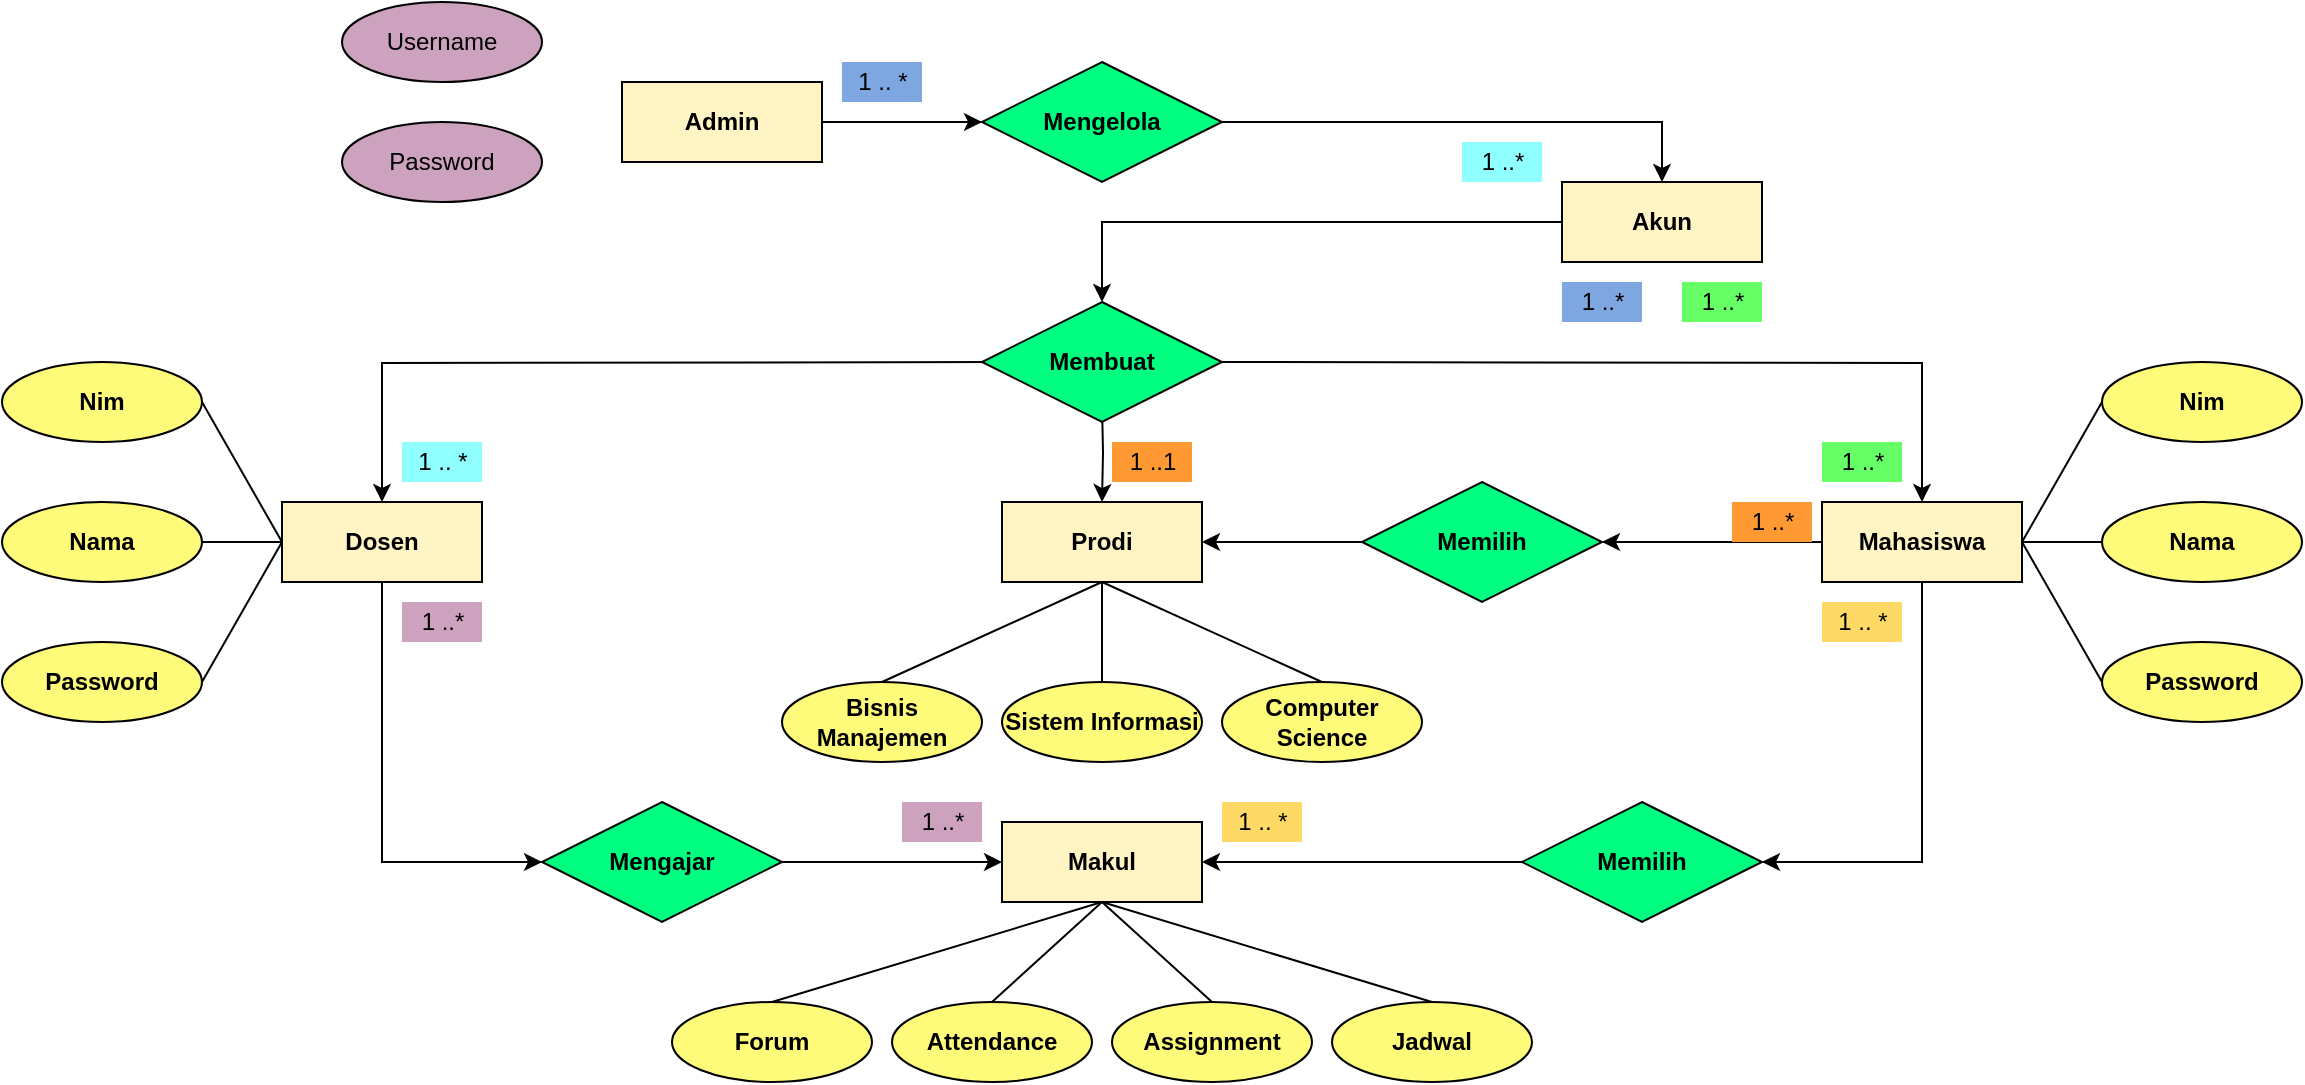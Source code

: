 <mxfile version="14.4.6" type="github">
  <diagram id="_UeT4WOGDypy5cC7ZMxa" name="Page-1">
    <mxGraphModel dx="2214" dy="1707" grid="1" gridSize="10" guides="1" tooltips="1" connect="1" arrows="1" fold="1" page="1" pageScale="1" pageWidth="850" pageHeight="1100" math="0" shadow="0">
      <root>
        <mxCell id="0" />
        <mxCell id="1" parent="0" />
        <mxCell id="3qCYc2ClhlNUeKQf3uaD-1" value="Bisnis Manajemen" style="ellipse;whiteSpace=wrap;html=1;align=center;fontStyle=1;fillColor=#FFFB7A;" parent="1" vertex="1">
          <mxGeometry x="180" y="260" width="100" height="40" as="geometry" />
        </mxCell>
        <mxCell id="3qCYc2ClhlNUeKQf3uaD-2" value="Sistem Informasi" style="ellipse;whiteSpace=wrap;html=1;align=center;fontStyle=1;fillColor=#FFFB7A;" parent="1" vertex="1">
          <mxGeometry x="290" y="260" width="100" height="40" as="geometry" />
        </mxCell>
        <mxCell id="3qCYc2ClhlNUeKQf3uaD-3" value="Computer Science" style="ellipse;whiteSpace=wrap;html=1;align=center;fontStyle=1;fillColor=#FFFB7A;" parent="1" vertex="1">
          <mxGeometry x="400" y="260" width="100" height="40" as="geometry" />
        </mxCell>
        <mxCell id="3qCYc2ClhlNUeKQf3uaD-4" value="Prodi" style="whiteSpace=wrap;html=1;align=center;fontStyle=1;fillColor=#FFF4C3;" parent="1" vertex="1">
          <mxGeometry x="290" y="170" width="100" height="40" as="geometry" />
        </mxCell>
        <mxCell id="3qCYc2ClhlNUeKQf3uaD-8" style="edgeStyle=orthogonalEdgeStyle;rounded=0;orthogonalLoop=1;jettySize=auto;html=1;fontStyle=1" parent="1" source="3qCYc2ClhlNUeKQf3uaD-5" target="3qCYc2ClhlNUeKQf3uaD-9" edge="1">
          <mxGeometry relative="1" as="geometry">
            <mxPoint x="60" y="360" as="targetPoint" />
            <Array as="points">
              <mxPoint x="-20" y="350" />
            </Array>
          </mxGeometry>
        </mxCell>
        <mxCell id="3qCYc2ClhlNUeKQf3uaD-5" value="Dosen" style="whiteSpace=wrap;html=1;align=center;fontStyle=1;fillColor=#FFF4C3;" parent="1" vertex="1">
          <mxGeometry x="-70" y="170" width="100" height="40" as="geometry" />
        </mxCell>
        <mxCell id="3qCYc2ClhlNUeKQf3uaD-11" style="edgeStyle=orthogonalEdgeStyle;rounded=0;orthogonalLoop=1;jettySize=auto;html=1;entryX=1;entryY=0.5;entryDx=0;entryDy=0;fontStyle=1" parent="1" source="3qCYc2ClhlNUeKQf3uaD-12" target="3qCYc2ClhlNUeKQf3uaD-7" edge="1">
          <mxGeometry relative="1" as="geometry">
            <Array as="points" />
          </mxGeometry>
        </mxCell>
        <mxCell id="3qCYc2ClhlNUeKQf3uaD-29" style="edgeStyle=orthogonalEdgeStyle;rounded=0;orthogonalLoop=1;jettySize=auto;html=1;entryX=1;entryY=0.5;entryDx=0;entryDy=0;fontStyle=1" parent="1" source="3qCYc2ClhlNUeKQf3uaD-6" target="3qCYc2ClhlNUeKQf3uaD-30" edge="1">
          <mxGeometry relative="1" as="geometry">
            <mxPoint x="600" y="210" as="targetPoint" />
          </mxGeometry>
        </mxCell>
        <mxCell id="3qCYc2ClhlNUeKQf3uaD-6" value="Mahasiswa" style="whiteSpace=wrap;html=1;align=center;fontStyle=1;fillColor=#FFF4C3;" parent="1" vertex="1">
          <mxGeometry x="700" y="170" width="100" height="40" as="geometry" />
        </mxCell>
        <mxCell id="3qCYc2ClhlNUeKQf3uaD-7" value="Makul" style="whiteSpace=wrap;html=1;align=center;fontStyle=1;fillColor=#FFF4C3;" parent="1" vertex="1">
          <mxGeometry x="290" y="330" width="100" height="40" as="geometry" />
        </mxCell>
        <mxCell id="3qCYc2ClhlNUeKQf3uaD-14" style="edgeStyle=orthogonalEdgeStyle;rounded=0;orthogonalLoop=1;jettySize=auto;html=1;fontStyle=1" parent="1" source="3qCYc2ClhlNUeKQf3uaD-9" target="3qCYc2ClhlNUeKQf3uaD-7" edge="1">
          <mxGeometry relative="1" as="geometry" />
        </mxCell>
        <mxCell id="3qCYc2ClhlNUeKQf3uaD-9" value="Mengajar" style="shape=rhombus;perimeter=rhombusPerimeter;whiteSpace=wrap;html=1;align=center;fontStyle=1;fillColor=#00FF80;" parent="1" vertex="1">
          <mxGeometry x="60" y="320" width="120" height="60" as="geometry" />
        </mxCell>
        <mxCell id="3qCYc2ClhlNUeKQf3uaD-12" value="Memilih" style="shape=rhombus;perimeter=rhombusPerimeter;whiteSpace=wrap;html=1;align=center;fontStyle=1;fillColor=#00FF80;" parent="1" vertex="1">
          <mxGeometry x="550" y="320" width="120" height="60" as="geometry" />
        </mxCell>
        <mxCell id="3qCYc2ClhlNUeKQf3uaD-13" style="edgeStyle=orthogonalEdgeStyle;rounded=0;orthogonalLoop=1;jettySize=auto;html=1;entryX=1;entryY=0.5;entryDx=0;entryDy=0;fontStyle=1" parent="1" source="3qCYc2ClhlNUeKQf3uaD-6" target="3qCYc2ClhlNUeKQf3uaD-12" edge="1">
          <mxGeometry relative="1" as="geometry">
            <mxPoint x="750" y="230" as="sourcePoint" />
            <mxPoint x="390" y="350" as="targetPoint" />
            <Array as="points">
              <mxPoint x="750" y="350" />
            </Array>
          </mxGeometry>
        </mxCell>
        <mxCell id="3qCYc2ClhlNUeKQf3uaD-16" value="Jadwal" style="ellipse;whiteSpace=wrap;html=1;align=center;fontStyle=1;fillColor=#FFFB7A;" parent="1" vertex="1">
          <mxGeometry x="455" y="420" width="100" height="40" as="geometry" />
        </mxCell>
        <mxCell id="3qCYc2ClhlNUeKQf3uaD-17" value="Attendance" style="ellipse;whiteSpace=wrap;html=1;align=center;fontStyle=1;fillColor=#FFFB7A;" parent="1" vertex="1">
          <mxGeometry x="235" y="420" width="100" height="40" as="geometry" />
        </mxCell>
        <mxCell id="3qCYc2ClhlNUeKQf3uaD-19" value="Assignment" style="ellipse;whiteSpace=wrap;html=1;align=center;fontStyle=1;fillColor=#FFFB7A;" parent="1" vertex="1">
          <mxGeometry x="345" y="420" width="100" height="40" as="geometry" />
        </mxCell>
        <mxCell id="3qCYc2ClhlNUeKQf3uaD-20" value="Forum" style="ellipse;whiteSpace=wrap;html=1;align=center;fontStyle=1;fillColor=#FFFB7A;" parent="1" vertex="1">
          <mxGeometry x="125" y="420" width="100" height="40" as="geometry" />
        </mxCell>
        <mxCell id="3qCYc2ClhlNUeKQf3uaD-22" value="" style="endArrow=none;html=1;rounded=0;entryX=0.5;entryY=0;entryDx=0;entryDy=0;exitX=0.5;exitY=1;exitDx=0;exitDy=0;fontStyle=1" parent="1" source="3qCYc2ClhlNUeKQf3uaD-7" target="3qCYc2ClhlNUeKQf3uaD-20" edge="1">
          <mxGeometry relative="1" as="geometry">
            <mxPoint x="330" y="330" as="sourcePoint" />
            <mxPoint x="490" y="330" as="targetPoint" />
          </mxGeometry>
        </mxCell>
        <mxCell id="3qCYc2ClhlNUeKQf3uaD-23" value="" style="endArrow=none;html=1;rounded=0;entryX=0.5;entryY=0;entryDx=0;entryDy=0;exitX=0.5;exitY=1;exitDx=0;exitDy=0;fontStyle=1" parent="1" source="3qCYc2ClhlNUeKQf3uaD-7" target="3qCYc2ClhlNUeKQf3uaD-17" edge="1">
          <mxGeometry relative="1" as="geometry">
            <mxPoint x="330" y="330" as="sourcePoint" />
            <mxPoint x="490" y="330" as="targetPoint" />
          </mxGeometry>
        </mxCell>
        <mxCell id="3qCYc2ClhlNUeKQf3uaD-24" value="" style="endArrow=none;html=1;rounded=0;entryX=0.5;entryY=0;entryDx=0;entryDy=0;exitX=0.5;exitY=1;exitDx=0;exitDy=0;fontStyle=1" parent="1" source="3qCYc2ClhlNUeKQf3uaD-7" target="3qCYc2ClhlNUeKQf3uaD-19" edge="1">
          <mxGeometry relative="1" as="geometry">
            <mxPoint x="330" y="330" as="sourcePoint" />
            <mxPoint x="490" y="330" as="targetPoint" />
          </mxGeometry>
        </mxCell>
        <mxCell id="3qCYc2ClhlNUeKQf3uaD-25" value="" style="endArrow=none;html=1;rounded=0;entryX=0.5;entryY=0;entryDx=0;entryDy=0;exitX=0.5;exitY=1;exitDx=0;exitDy=0;fontStyle=1" parent="1" source="3qCYc2ClhlNUeKQf3uaD-7" target="3qCYc2ClhlNUeKQf3uaD-16" edge="1">
          <mxGeometry relative="1" as="geometry">
            <mxPoint x="330" y="330" as="sourcePoint" />
            <mxPoint x="490" y="330" as="targetPoint" />
          </mxGeometry>
        </mxCell>
        <mxCell id="3qCYc2ClhlNUeKQf3uaD-26" value="" style="endArrow=none;html=1;rounded=0;exitX=0.5;exitY=1;exitDx=0;exitDy=0;entryX=0.5;entryY=0;entryDx=0;entryDy=0;fontStyle=1" parent="1" source="3qCYc2ClhlNUeKQf3uaD-4" target="3qCYc2ClhlNUeKQf3uaD-1" edge="1">
          <mxGeometry relative="1" as="geometry">
            <mxPoint x="330" y="360" as="sourcePoint" />
            <mxPoint x="230" y="290" as="targetPoint" />
          </mxGeometry>
        </mxCell>
        <mxCell id="3qCYc2ClhlNUeKQf3uaD-27" value="" style="endArrow=none;html=1;rounded=0;fontStyle=1" parent="1" source="3qCYc2ClhlNUeKQf3uaD-4" edge="1">
          <mxGeometry relative="1" as="geometry">
            <mxPoint x="340" y="260" as="sourcePoint" />
            <mxPoint x="340" y="260" as="targetPoint" />
          </mxGeometry>
        </mxCell>
        <mxCell id="3qCYc2ClhlNUeKQf3uaD-28" value="" style="endArrow=none;html=1;rounded=0;entryX=0.5;entryY=1;entryDx=0;entryDy=0;exitX=0.5;exitY=0;exitDx=0;exitDy=0;fontStyle=1" parent="1" source="3qCYc2ClhlNUeKQf3uaD-3" target="3qCYc2ClhlNUeKQf3uaD-4" edge="1">
          <mxGeometry relative="1" as="geometry">
            <mxPoint x="450" y="290" as="sourcePoint" />
            <mxPoint x="490" y="360" as="targetPoint" />
          </mxGeometry>
        </mxCell>
        <mxCell id="3qCYc2ClhlNUeKQf3uaD-31" style="edgeStyle=orthogonalEdgeStyle;rounded=0;orthogonalLoop=1;jettySize=auto;html=1;entryX=1;entryY=0.5;entryDx=0;entryDy=0;fontStyle=1" parent="1" source="3qCYc2ClhlNUeKQf3uaD-30" target="3qCYc2ClhlNUeKQf3uaD-4" edge="1">
          <mxGeometry relative="1" as="geometry" />
        </mxCell>
        <mxCell id="3qCYc2ClhlNUeKQf3uaD-30" value="Memilih" style="shape=rhombus;perimeter=rhombusPerimeter;whiteSpace=wrap;html=1;align=center;fontStyle=1;fillColor=#00FF80;" parent="1" vertex="1">
          <mxGeometry x="470" y="160" width="120" height="60" as="geometry" />
        </mxCell>
        <mxCell id="3qCYc2ClhlNUeKQf3uaD-36" value="Password" style="ellipse;whiteSpace=wrap;html=1;align=center;fontStyle=1;fillColor=#FFFB7A;" parent="1" vertex="1">
          <mxGeometry x="840" y="240" width="100" height="40" as="geometry" />
        </mxCell>
        <mxCell id="3qCYc2ClhlNUeKQf3uaD-37" value="Nama" style="ellipse;whiteSpace=wrap;html=1;align=center;fontStyle=1;fillColor=#FFFB7A;" parent="1" vertex="1">
          <mxGeometry x="840" y="170" width="100" height="40" as="geometry" />
        </mxCell>
        <mxCell id="3qCYc2ClhlNUeKQf3uaD-38" value="Nim" style="ellipse;whiteSpace=wrap;html=1;align=center;fontStyle=1;fillColor=#FFFB7A;" parent="1" vertex="1">
          <mxGeometry x="840" y="100" width="100" height="40" as="geometry" />
        </mxCell>
        <mxCell id="3qCYc2ClhlNUeKQf3uaD-39" value="Password" style="ellipse;whiteSpace=wrap;html=1;align=center;fontStyle=1;fillColor=#FFFB7A;" parent="1" vertex="1">
          <mxGeometry x="-210" y="240" width="100" height="40" as="geometry" />
        </mxCell>
        <mxCell id="3qCYc2ClhlNUeKQf3uaD-40" value="Nama" style="ellipse;whiteSpace=wrap;html=1;align=center;fontStyle=1;fillColor=#FFFB7A;" parent="1" vertex="1">
          <mxGeometry x="-210" y="170" width="100" height="40" as="geometry" />
        </mxCell>
        <mxCell id="3qCYc2ClhlNUeKQf3uaD-41" value="Nim" style="ellipse;whiteSpace=wrap;html=1;align=center;fontStyle=1;fillColor=#FFFB7A;" parent="1" vertex="1">
          <mxGeometry x="-210" y="100" width="100" height="40" as="geometry" />
        </mxCell>
        <mxCell id="3qCYc2ClhlNUeKQf3uaD-43" style="edgeStyle=orthogonalEdgeStyle;rounded=0;orthogonalLoop=1;jettySize=auto;html=1;entryX=0.5;entryY=0;entryDx=0;entryDy=0;fontStyle=1" parent="1" target="3qCYc2ClhlNUeKQf3uaD-5" edge="1">
          <mxGeometry relative="1" as="geometry">
            <mxPoint x="290" y="100" as="sourcePoint" />
          </mxGeometry>
        </mxCell>
        <mxCell id="3qCYc2ClhlNUeKQf3uaD-44" style="edgeStyle=orthogonalEdgeStyle;rounded=0;orthogonalLoop=1;jettySize=auto;html=1;entryX=0.5;entryY=0;entryDx=0;entryDy=0;fontStyle=1" parent="1" target="3qCYc2ClhlNUeKQf3uaD-6" edge="1">
          <mxGeometry relative="1" as="geometry">
            <mxPoint x="390" y="100" as="sourcePoint" />
          </mxGeometry>
        </mxCell>
        <mxCell id="3qCYc2ClhlNUeKQf3uaD-45" style="edgeStyle=orthogonalEdgeStyle;rounded=0;orthogonalLoop=1;jettySize=auto;html=1;entryX=0.5;entryY=0;entryDx=0;entryDy=0;fontStyle=1" parent="1" target="3qCYc2ClhlNUeKQf3uaD-4" edge="1">
          <mxGeometry relative="1" as="geometry">
            <mxPoint x="340" y="120" as="sourcePoint" />
          </mxGeometry>
        </mxCell>
        <mxCell id="3qCYc2ClhlNUeKQf3uaD-46" value="Membuat" style="shape=rhombus;perimeter=rhombusPerimeter;whiteSpace=wrap;html=1;align=center;fontStyle=1;fillColor=#00FF80;" parent="1" vertex="1">
          <mxGeometry x="280" y="70" width="120" height="60" as="geometry" />
        </mxCell>
        <mxCell id="3qCYc2ClhlNUeKQf3uaD-48" value="" style="endArrow=none;html=1;rounded=0;exitX=1;exitY=0.5;exitDx=0;exitDy=0;entryX=0;entryY=0.5;entryDx=0;entryDy=0;fontStyle=1" parent="1" source="3qCYc2ClhlNUeKQf3uaD-41" target="3qCYc2ClhlNUeKQf3uaD-5" edge="1">
          <mxGeometry relative="1" as="geometry">
            <mxPoint x="330" y="220" as="sourcePoint" />
            <mxPoint x="490" y="220" as="targetPoint" />
          </mxGeometry>
        </mxCell>
        <mxCell id="3qCYc2ClhlNUeKQf3uaD-49" value="" style="endArrow=none;html=1;rounded=0;entryX=1;entryY=0.5;entryDx=0;entryDy=0;exitX=0;exitY=0.5;exitDx=0;exitDy=0;fontStyle=1" parent="1" source="3qCYc2ClhlNUeKQf3uaD-5" target="3qCYc2ClhlNUeKQf3uaD-40" edge="1">
          <mxGeometry relative="1" as="geometry">
            <mxPoint x="330" y="220" as="sourcePoint" />
            <mxPoint x="490" y="220" as="targetPoint" />
          </mxGeometry>
        </mxCell>
        <mxCell id="3qCYc2ClhlNUeKQf3uaD-50" value="" style="endArrow=none;html=1;rounded=0;entryX=1;entryY=0.5;entryDx=0;entryDy=0;exitX=0;exitY=0.5;exitDx=0;exitDy=0;fontStyle=1" parent="1" source="3qCYc2ClhlNUeKQf3uaD-5" target="3qCYc2ClhlNUeKQf3uaD-39" edge="1">
          <mxGeometry relative="1" as="geometry">
            <mxPoint x="-60" y="200" as="sourcePoint" />
            <mxPoint x="-100" y="200" as="targetPoint" />
          </mxGeometry>
        </mxCell>
        <mxCell id="3qCYc2ClhlNUeKQf3uaD-51" value="" style="endArrow=none;html=1;rounded=0;entryX=0;entryY=0.5;entryDx=0;entryDy=0;exitX=1;exitY=0.5;exitDx=0;exitDy=0;fontStyle=1" parent="1" source="3qCYc2ClhlNUeKQf3uaD-6" target="3qCYc2ClhlNUeKQf3uaD-37" edge="1">
          <mxGeometry relative="1" as="geometry">
            <mxPoint x="-50" y="210" as="sourcePoint" />
            <mxPoint x="-90" y="210" as="targetPoint" />
          </mxGeometry>
        </mxCell>
        <mxCell id="3qCYc2ClhlNUeKQf3uaD-52" value="" style="endArrow=none;html=1;rounded=0;entryX=0;entryY=0.5;entryDx=0;entryDy=0;exitX=1;exitY=0.5;exitDx=0;exitDy=0;fontStyle=1" parent="1" source="3qCYc2ClhlNUeKQf3uaD-6" target="3qCYc2ClhlNUeKQf3uaD-36" edge="1">
          <mxGeometry relative="1" as="geometry">
            <mxPoint x="790" y="190" as="sourcePoint" />
            <mxPoint x="850" y="200" as="targetPoint" />
          </mxGeometry>
        </mxCell>
        <mxCell id="3qCYc2ClhlNUeKQf3uaD-53" value="" style="endArrow=none;html=1;rounded=0;entryX=0;entryY=0.5;entryDx=0;entryDy=0;exitX=1;exitY=0.5;exitDx=0;exitDy=0;fontStyle=1" parent="1" source="3qCYc2ClhlNUeKQf3uaD-6" target="3qCYc2ClhlNUeKQf3uaD-38" edge="1">
          <mxGeometry relative="1" as="geometry">
            <mxPoint x="820" y="210" as="sourcePoint" />
            <mxPoint x="860" y="210" as="targetPoint" />
          </mxGeometry>
        </mxCell>
        <mxCell id="zyws-jxNzfLWqwZfDbNh-4" style="edgeStyle=orthogonalEdgeStyle;rounded=0;orthogonalLoop=1;jettySize=auto;html=1;entryX=0.5;entryY=0;entryDx=0;entryDy=0;" edge="1" parent="1" source="3qCYc2ClhlNUeKQf3uaD-54" target="3qCYc2ClhlNUeKQf3uaD-46">
          <mxGeometry relative="1" as="geometry" />
        </mxCell>
        <mxCell id="3qCYc2ClhlNUeKQf3uaD-54" value="Akun" style="whiteSpace=wrap;html=1;align=center;fontStyle=1;fillColor=#FFF4C3;" parent="1" vertex="1">
          <mxGeometry x="570" y="10" width="100" height="40" as="geometry" />
        </mxCell>
        <mxCell id="zyws-jxNzfLWqwZfDbNh-1" style="edgeStyle=orthogonalEdgeStyle;rounded=0;orthogonalLoop=1;jettySize=auto;html=1;fontStyle=1" edge="1" parent="1" source="3qCYc2ClhlNUeKQf3uaD-55" target="zyws-jxNzfLWqwZfDbNh-2">
          <mxGeometry relative="1" as="geometry">
            <mxPoint x="320" y="-20" as="targetPoint" />
          </mxGeometry>
        </mxCell>
        <mxCell id="3qCYc2ClhlNUeKQf3uaD-55" value="Admin" style="whiteSpace=wrap;html=1;align=center;fontStyle=1;fillColor=#FFF4C3;" parent="1" vertex="1">
          <mxGeometry x="100" y="-40" width="100" height="40" as="geometry" />
        </mxCell>
        <mxCell id="zyws-jxNzfLWqwZfDbNh-3" style="edgeStyle=orthogonalEdgeStyle;rounded=0;orthogonalLoop=1;jettySize=auto;html=1;entryX=0.5;entryY=0;entryDx=0;entryDy=0;fontStyle=1" edge="1" parent="1" source="zyws-jxNzfLWqwZfDbNh-2" target="3qCYc2ClhlNUeKQf3uaD-54">
          <mxGeometry relative="1" as="geometry" />
        </mxCell>
        <mxCell id="zyws-jxNzfLWqwZfDbNh-2" value="Mengelola" style="shape=rhombus;perimeter=rhombusPerimeter;whiteSpace=wrap;html=1;align=center;fontStyle=1;fillColor=#00FF80;" vertex="1" parent="1">
          <mxGeometry x="280" y="-50" width="120" height="60" as="geometry" />
        </mxCell>
        <mxCell id="zyws-jxNzfLWqwZfDbNh-5" value="1 ..*" style="text;html=1;align=center;verticalAlign=middle;resizable=0;points=[];autosize=1;fillColor=#7EA6E0;" vertex="1" parent="1">
          <mxGeometry x="570" y="60" width="40" height="20" as="geometry" />
        </mxCell>
        <mxCell id="zyws-jxNzfLWqwZfDbNh-6" value="1 .. *" style="text;html=1;align=center;verticalAlign=middle;resizable=0;points=[];autosize=1;fillColor=#7EA6E0;" vertex="1" parent="1">
          <mxGeometry x="210" y="-50" width="40" height="20" as="geometry" />
        </mxCell>
        <mxCell id="zyws-jxNzfLWqwZfDbNh-7" value="1 .. *" style="text;html=1;align=center;verticalAlign=middle;resizable=0;points=[];autosize=1;fillColor=#8FFFFF;" vertex="1" parent="1">
          <mxGeometry x="-10" y="140" width="40" height="20" as="geometry" />
        </mxCell>
        <mxCell id="zyws-jxNzfLWqwZfDbNh-8" value="1 ..*" style="text;html=1;align=center;verticalAlign=middle;resizable=0;points=[];autosize=1;fillColor=#8FFFFF;" vertex="1" parent="1">
          <mxGeometry x="520" y="-10" width="40" height="20" as="geometry" />
        </mxCell>
        <mxCell id="zyws-jxNzfLWqwZfDbNh-9" value="1 ..*" style="text;html=1;align=center;verticalAlign=middle;resizable=0;points=[];autosize=1;fillColor=#66FF66;" vertex="1" parent="1">
          <mxGeometry x="700" y="140" width="40" height="20" as="geometry" />
        </mxCell>
        <mxCell id="zyws-jxNzfLWqwZfDbNh-10" value="1 ..*" style="text;html=1;align=center;verticalAlign=middle;resizable=0;points=[];autosize=1;fillColor=#66FF66;" vertex="1" parent="1">
          <mxGeometry x="630" y="60" width="40" height="20" as="geometry" />
        </mxCell>
        <mxCell id="zyws-jxNzfLWqwZfDbNh-11" value="1 .. *" style="text;html=1;align=center;verticalAlign=middle;resizable=0;points=[];autosize=1;fillColor=#FFD966;" vertex="1" parent="1">
          <mxGeometry x="400" y="320" width="40" height="20" as="geometry" />
        </mxCell>
        <mxCell id="zyws-jxNzfLWqwZfDbNh-12" value="1 .. *" style="text;html=1;align=center;verticalAlign=middle;resizable=0;points=[];autosize=1;fillColor=#FFD966;" vertex="1" parent="1">
          <mxGeometry x="700" y="220" width="40" height="20" as="geometry" />
        </mxCell>
        <mxCell id="zyws-jxNzfLWqwZfDbNh-13" value="1 ..1" style="text;html=1;align=center;verticalAlign=middle;resizable=0;points=[];autosize=1;fillColor=#FF9933;" vertex="1" parent="1">
          <mxGeometry x="345" y="140" width="40" height="20" as="geometry" />
        </mxCell>
        <mxCell id="zyws-jxNzfLWqwZfDbNh-14" value="1 ..*" style="text;html=1;align=center;verticalAlign=middle;resizable=0;points=[];autosize=1;fillColor=#FF9933;" vertex="1" parent="1">
          <mxGeometry x="655" y="170" width="40" height="20" as="geometry" />
        </mxCell>
        <mxCell id="zyws-jxNzfLWqwZfDbNh-15" value="1 ..*" style="text;html=1;align=center;verticalAlign=middle;resizable=0;points=[];autosize=1;fillColor=#CDA2BE;" vertex="1" parent="1">
          <mxGeometry x="240" y="320" width="40" height="20" as="geometry" />
        </mxCell>
        <mxCell id="zyws-jxNzfLWqwZfDbNh-16" value="1 ..*" style="text;html=1;align=center;verticalAlign=middle;resizable=0;points=[];autosize=1;fillColor=#CDA2BE;" vertex="1" parent="1">
          <mxGeometry x="-10" y="220" width="40" height="20" as="geometry" />
        </mxCell>
        <mxCell id="zyws-jxNzfLWqwZfDbNh-20" value="Username" style="ellipse;whiteSpace=wrap;html=1;align=center;fillColor=#CDA2BE;" vertex="1" parent="1">
          <mxGeometry x="-40" y="-80" width="100" height="40" as="geometry" />
        </mxCell>
        <mxCell id="zyws-jxNzfLWqwZfDbNh-21" value="Password" style="ellipse;whiteSpace=wrap;html=1;align=center;fillColor=#CDA2BE;" vertex="1" parent="1">
          <mxGeometry x="-40" y="-20" width="100" height="40" as="geometry" />
        </mxCell>
      </root>
    </mxGraphModel>
  </diagram>
</mxfile>
